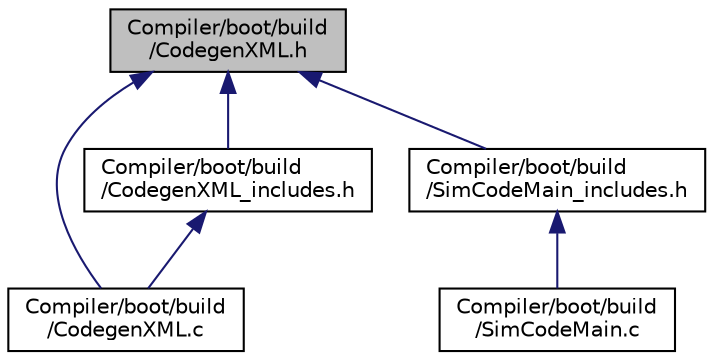 digraph "Compiler/boot/build/CodegenXML.h"
{
  edge [fontname="Helvetica",fontsize="10",labelfontname="Helvetica",labelfontsize="10"];
  node [fontname="Helvetica",fontsize="10",shape=record];
  Node6 [label="Compiler/boot/build\l/CodegenXML.h",height=0.2,width=0.4,color="black", fillcolor="grey75", style="filled", fontcolor="black"];
  Node6 -> Node7 [dir="back",color="midnightblue",fontsize="10",style="solid",fontname="Helvetica"];
  Node7 [label="Compiler/boot/build\l/CodegenXML.c",height=0.2,width=0.4,color="black", fillcolor="white", style="filled",URL="$d8/d4a/_codegen_x_m_l_8c.html"];
  Node6 -> Node8 [dir="back",color="midnightblue",fontsize="10",style="solid",fontname="Helvetica"];
  Node8 [label="Compiler/boot/build\l/CodegenXML_includes.h",height=0.2,width=0.4,color="black", fillcolor="white", style="filled",URL="$d9/de2/_codegen_x_m_l__includes_8h.html"];
  Node8 -> Node7 [dir="back",color="midnightblue",fontsize="10",style="solid",fontname="Helvetica"];
  Node6 -> Node9 [dir="back",color="midnightblue",fontsize="10",style="solid",fontname="Helvetica"];
  Node9 [label="Compiler/boot/build\l/SimCodeMain_includes.h",height=0.2,width=0.4,color="black", fillcolor="white", style="filled",URL="$d7/dad/_sim_code_main__includes_8h.html"];
  Node9 -> Node10 [dir="back",color="midnightblue",fontsize="10",style="solid",fontname="Helvetica"];
  Node10 [label="Compiler/boot/build\l/SimCodeMain.c",height=0.2,width=0.4,color="black", fillcolor="white", style="filled",URL="$d9/d4b/_sim_code_main_8c.html"];
}
